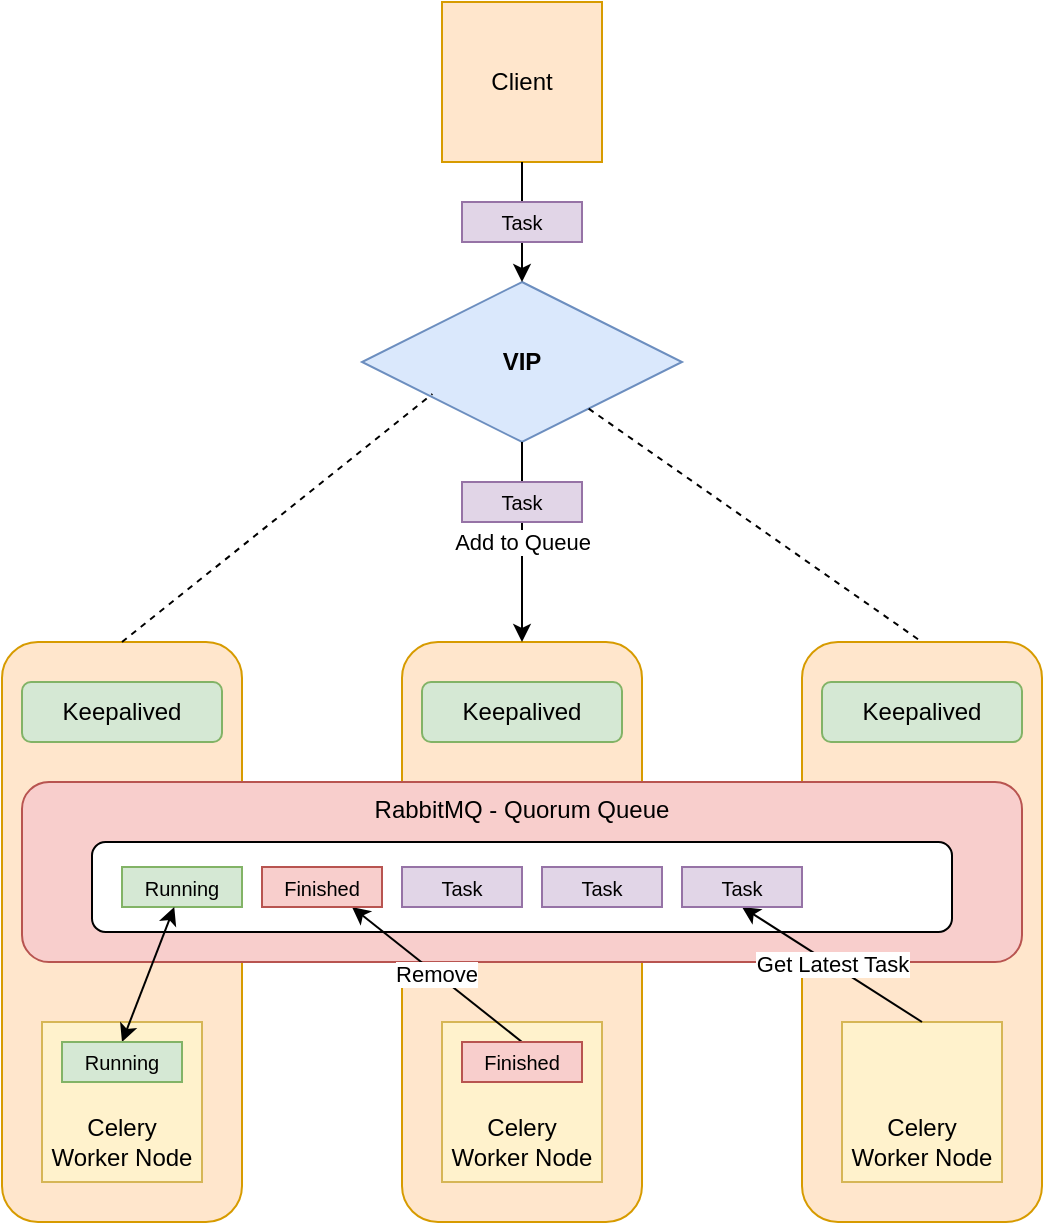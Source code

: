 <mxfile scale="2" border="0">
    <diagram name="Page-1" id="1QJ3ojfXV47My5qo5HPt">
        <mxGraphModel dx="689" dy="553" grid="1" gridSize="10" guides="1" tooltips="1" connect="1" arrows="1" fold="1" page="1" pageScale="1" pageWidth="850" pageHeight="1100" math="0" shadow="0">
            <root>
                <mxCell id="0"/>
                <mxCell id="1" parent="0"/>
                <mxCell id="-qO422OTfceK4YMZ6_Ft-2" value="" style="rounded=1;whiteSpace=wrap;html=1;fillColor=#ffe6cc;strokeColor=#d79b00;" parent="1" vertex="1">
                    <mxGeometry x="130" y="340" width="120" height="290" as="geometry"/>
                </mxCell>
                <mxCell id="-qO422OTfceK4YMZ6_Ft-3" value="" style="rounded=1;whiteSpace=wrap;html=1;fillColor=#ffe6cc;strokeColor=#d79b00;" parent="1" vertex="1">
                    <mxGeometry x="330" y="340" width="120" height="290" as="geometry"/>
                </mxCell>
                <mxCell id="-qO422OTfceK4YMZ6_Ft-4" value="" style="rounded=1;whiteSpace=wrap;html=1;fillColor=#ffe6cc;strokeColor=#d79b00;" parent="1" vertex="1">
                    <mxGeometry x="530" y="340" width="120" height="290" as="geometry"/>
                </mxCell>
                <mxCell id="-qO422OTfceK4YMZ6_Ft-5" value="&lt;b&gt;VIP&lt;/b&gt;" style="rhombus;whiteSpace=wrap;html=1;fillColor=#dae8fc;strokeColor=#6c8ebf;" parent="1" vertex="1">
                    <mxGeometry x="310" y="160" width="160" height="80" as="geometry"/>
                </mxCell>
                <mxCell id="-qO422OTfceK4YMZ6_Ft-11" value="" style="endArrow=none;html=1;rounded=0;fontStyle=2;entryX=0.5;entryY=0;entryDx=0;entryDy=0;dashed=1;" parent="1" source="-qO422OTfceK4YMZ6_Ft-5" target="-qO422OTfceK4YMZ6_Ft-4" edge="1">
                    <mxGeometry width="50" height="50" relative="1" as="geometry">
                        <mxPoint x="400" y="480" as="sourcePoint"/>
                        <mxPoint x="500" y="480" as="targetPoint"/>
                    </mxGeometry>
                </mxCell>
                <mxCell id="-qO422OTfceK4YMZ6_Ft-12" value="&lt;div&gt;Add to Queue&lt;/div&gt;" style="endArrow=none;html=1;rounded=0;entryX=0.5;entryY=1;entryDx=0;entryDy=0;exitX=0.5;exitY=0;exitDx=0;exitDy=0;startArrow=classic;startFill=1;" parent="1" source="-qO422OTfceK4YMZ6_Ft-3" target="-qO422OTfceK4YMZ6_Ft-5" edge="1">
                    <mxGeometry width="50" height="50" relative="1" as="geometry">
                        <mxPoint x="400" y="480" as="sourcePoint"/>
                        <mxPoint x="450" y="430" as="targetPoint"/>
                    </mxGeometry>
                </mxCell>
                <mxCell id="-qO422OTfceK4YMZ6_Ft-13" value="" style="endArrow=none;html=1;rounded=0;entryX=0.22;entryY=0.7;entryDx=0;entryDy=0;entryPerimeter=0;exitX=0.5;exitY=0;exitDx=0;exitDy=0;dashed=1;" parent="1" source="-qO422OTfceK4YMZ6_Ft-2" target="-qO422OTfceK4YMZ6_Ft-5" edge="1">
                    <mxGeometry width="50" height="50" relative="1" as="geometry">
                        <mxPoint x="400" y="480" as="sourcePoint"/>
                        <mxPoint x="450" y="430" as="targetPoint"/>
                    </mxGeometry>
                </mxCell>
                <mxCell id="-qO422OTfceK4YMZ6_Ft-14" value="Keepalived" style="rounded=1;whiteSpace=wrap;html=1;fillColor=#d5e8d4;strokeColor=#82b366;" parent="1" vertex="1">
                    <mxGeometry x="140" y="360" width="100" height="30" as="geometry"/>
                </mxCell>
                <mxCell id="-qO422OTfceK4YMZ6_Ft-15" value="Keepalived" style="rounded=1;whiteSpace=wrap;html=1;fillColor=#d5e8d4;strokeColor=#82b366;" parent="1" vertex="1">
                    <mxGeometry x="340" y="360" width="100" height="30" as="geometry"/>
                </mxCell>
                <mxCell id="-qO422OTfceK4YMZ6_Ft-16" value="Keepalived" style="rounded=1;whiteSpace=wrap;html=1;fillColor=#d5e8d4;strokeColor=#82b366;" parent="1" vertex="1">
                    <mxGeometry x="540" y="360" width="100" height="30" as="geometry"/>
                </mxCell>
                <mxCell id="-qO422OTfceK4YMZ6_Ft-19" value="&lt;div align=&quot;center&quot;&gt;RabbitMQ - Quorum Queue&lt;h1 style=&quot;box-sizing: border-box; color: rgb(28, 30, 33); font-family: Raleway; font-weight: 700; line-height: 1.25; margin: 0px 0px 25px; --ifm-h1-font-size: 3rem; font-style: normal; font-variant-ligatures: normal; font-variant-caps: normal; letter-spacing: normal; text-align: start; text-indent: 0px; text-transform: none; word-spacing: 0px; -webkit-text-stroke-width: 0px; white-space: normal; text-decoration-thickness: initial; text-decoration-style: initial; text-decoration-color: initial;&quot;&gt;&lt;br&gt;&lt;/h1&gt; &lt;br&gt;&lt;h1 style=&quot;box-sizing: border-box; color: rgb(28, 30, 33); font-family: Raleway; font-weight: 700; line-height: 1.25; margin: 0px 0px 25px; --ifm-h1-font-size: 3rem; font-style: normal; font-variant-ligatures: normal; font-variant-caps: normal; letter-spacing: normal; text-align: start; text-indent: 0px; text-transform: none; word-spacing: 0px; -webkit-text-stroke-width: 0px; white-space: normal; text-decoration-thickness: initial; text-decoration-style: initial; text-decoration-color: initial;&quot;&gt;&lt;br&gt;&lt;/h1&gt;&lt;/div&gt;&lt;div align=&quot;center&quot;&gt;&lt;br&gt;&lt;/div&gt;&lt;div align=&quot;center&quot;&gt;&lt;br&gt;&lt;/div&gt;" style="rounded=1;whiteSpace=wrap;html=1;fillColor=#f8cecc;strokeColor=#b85450;align=center;verticalAlign=top;" parent="1" vertex="1">
                    <mxGeometry x="140" y="410" width="500" height="90" as="geometry"/>
                </mxCell>
                <mxCell id="-qO422OTfceK4YMZ6_Ft-20" value="Celery Worker Node" style="whiteSpace=wrap;html=1;aspect=fixed;fillColor=#fff2cc;strokeColor=#d6b656;verticalAlign=bottom;spacing=5;" parent="1" vertex="1">
                    <mxGeometry x="350" y="530" width="80" height="80" as="geometry"/>
                </mxCell>
                <mxCell id="-qO422OTfceK4YMZ6_Ft-21" value="&lt;div&gt;Celery Worker Node&lt;/div&gt;" style="whiteSpace=wrap;html=1;aspect=fixed;fillColor=#fff2cc;strokeColor=#d6b656;verticalAlign=bottom;spacing=5;" parent="1" vertex="1">
                    <mxGeometry x="550" y="530" width="80" height="80" as="geometry"/>
                </mxCell>
                <mxCell id="-qO422OTfceK4YMZ6_Ft-22" value="Celery Worker Node" style="whiteSpace=wrap;html=1;aspect=fixed;fillColor=#fff2cc;strokeColor=#d6b656;verticalAlign=bottom;spacing=5;" parent="1" vertex="1">
                    <mxGeometry x="150" y="530" width="80" height="80" as="geometry"/>
                </mxCell>
                <mxCell id="2Z6oZ40TyXbIifYb6Xwr-1" value="" style="rounded=1;whiteSpace=wrap;html=1;" parent="1" vertex="1">
                    <mxGeometry x="175" y="440" width="430" height="45" as="geometry"/>
                </mxCell>
                <mxCell id="2Z6oZ40TyXbIifYb6Xwr-5" value="Client" style="whiteSpace=wrap;html=1;aspect=fixed;fillColor=#ffe6cc;strokeColor=#d79b00;" parent="1" vertex="1">
                    <mxGeometry x="350" y="20" width="80" height="80" as="geometry"/>
                </mxCell>
                <mxCell id="2Z6oZ40TyXbIifYb6Xwr-6" value="" style="endArrow=none;html=1;rounded=0;entryX=0.5;entryY=1;entryDx=0;entryDy=0;startArrow=classic;startFill=1;" parent="1" source="-qO422OTfceK4YMZ6_Ft-5" target="2Z6oZ40TyXbIifYb6Xwr-5" edge="1">
                    <mxGeometry width="50" height="50" relative="1" as="geometry">
                        <mxPoint x="500" y="330" as="sourcePoint"/>
                        <mxPoint x="550" y="280" as="targetPoint"/>
                    </mxGeometry>
                </mxCell>
                <mxCell id="2Z6oZ40TyXbIifYb6Xwr-9" value="&lt;font style=&quot;font-size: 10px;&quot;&gt;Running&lt;/font&gt;" style="rounded=0;whiteSpace=wrap;html=1;fillColor=#d5e8d4;strokeColor=#82b366;" parent="1" vertex="1">
                    <mxGeometry x="190" y="452.5" width="60" height="20" as="geometry"/>
                </mxCell>
                <mxCell id="2Z6oZ40TyXbIifYb6Xwr-18" value="" style="endArrow=classic;startArrow=classic;html=1;rounded=0;exitX=0.5;exitY=0;exitDx=0;exitDy=0;" parent="1" target="2Z6oZ40TyXbIifYb6Xwr-9" edge="1" source="3">
                    <mxGeometry width="50" height="50" relative="1" as="geometry">
                        <mxPoint x="190" y="530" as="sourcePoint"/>
                        <mxPoint x="340" y="450" as="targetPoint"/>
                    </mxGeometry>
                </mxCell>
                <mxCell id="2Z6oZ40TyXbIifYb6Xwr-21" value="&lt;div&gt;Remove&lt;/div&gt;" style="endArrow=classic;html=1;rounded=0;exitX=0.5;exitY=0;exitDx=0;exitDy=0;entryX=0.75;entryY=1;entryDx=0;entryDy=0;" parent="1" source="5" edge="1" target="4">
                    <mxGeometry width="50" height="50" relative="1" as="geometry">
                        <mxPoint x="300" y="520" as="sourcePoint"/>
                        <mxPoint x="350" y="470" as="targetPoint"/>
                    </mxGeometry>
                </mxCell>
                <mxCell id="2Z6oZ40TyXbIifYb6Xwr-22" value="&lt;div&gt;Get Latest Task&lt;/div&gt;" style="endArrow=classic;html=1;rounded=0;entryX=0.5;entryY=1;entryDx=0;entryDy=0;exitX=0.5;exitY=0;exitDx=0;exitDy=0;" parent="1" source="-qO422OTfceK4YMZ6_Ft-21" target="8" edge="1">
                    <mxGeometry width="50" height="50" relative="1" as="geometry">
                        <mxPoint x="480" y="550" as="sourcePoint"/>
                        <mxPoint x="485" y="470.0" as="targetPoint"/>
                    </mxGeometry>
                </mxCell>
                <mxCell id="3" value="&lt;font style=&quot;font-size: 10px;&quot;&gt;Running&lt;/font&gt;" style="rounded=0;whiteSpace=wrap;html=1;fillColor=#d5e8d4;strokeColor=#82b366;" vertex="1" parent="1">
                    <mxGeometry x="160" y="540" width="60" height="20" as="geometry"/>
                </mxCell>
                <mxCell id="4" value="&lt;font style=&quot;font-size: 10px;&quot;&gt;Finished&lt;/font&gt;" style="rounded=0;whiteSpace=wrap;html=1;fillColor=#f8cecc;strokeColor=#b85450;" vertex="1" parent="1">
                    <mxGeometry x="260" y="452.5" width="60" height="20" as="geometry"/>
                </mxCell>
                <mxCell id="5" value="&lt;font style=&quot;font-size: 10px;&quot;&gt;Finished&lt;/font&gt;" style="rounded=0;whiteSpace=wrap;html=1;fillColor=#f8cecc;strokeColor=#b85450;" vertex="1" parent="1">
                    <mxGeometry x="360" y="540" width="60" height="20" as="geometry"/>
                </mxCell>
                <mxCell id="6" value="&lt;font style=&quot;font-size: 10px;&quot;&gt;Task&lt;/font&gt;" style="rounded=0;whiteSpace=wrap;html=1;fillColor=#e1d5e7;strokeColor=#9673a6;" vertex="1" parent="1">
                    <mxGeometry x="330" y="452.5" width="60" height="20" as="geometry"/>
                </mxCell>
                <mxCell id="7" value="&lt;font style=&quot;font-size: 10px;&quot;&gt;Task&lt;/font&gt;" style="rounded=0;whiteSpace=wrap;html=1;fillColor=#e1d5e7;strokeColor=#9673a6;" vertex="1" parent="1">
                    <mxGeometry x="400" y="452.5" width="60" height="20" as="geometry"/>
                </mxCell>
                <mxCell id="8" value="&lt;font style=&quot;font-size: 10px;&quot;&gt;Task&lt;/font&gt;" style="rounded=0;whiteSpace=wrap;html=1;fillColor=#e1d5e7;strokeColor=#9673a6;" vertex="1" parent="1">
                    <mxGeometry x="470" y="452.5" width="60" height="20" as="geometry"/>
                </mxCell>
                <mxCell id="9" value="&lt;font style=&quot;font-size: 10px;&quot;&gt;Task&lt;/font&gt;" style="rounded=0;whiteSpace=wrap;html=1;fillColor=#e1d5e7;strokeColor=#9673a6;" vertex="1" parent="1">
                    <mxGeometry x="360" y="260" width="60" height="20" as="geometry"/>
                </mxCell>
                <mxCell id="12" value="&lt;font style=&quot;font-size: 10px;&quot;&gt;Task&lt;/font&gt;" style="rounded=0;whiteSpace=wrap;html=1;fillColor=#e1d5e7;strokeColor=#9673a6;" vertex="1" parent="1">
                    <mxGeometry x="360" y="120" width="60" height="20" as="geometry"/>
                </mxCell>
            </root>
        </mxGraphModel>
    </diagram>
</mxfile>